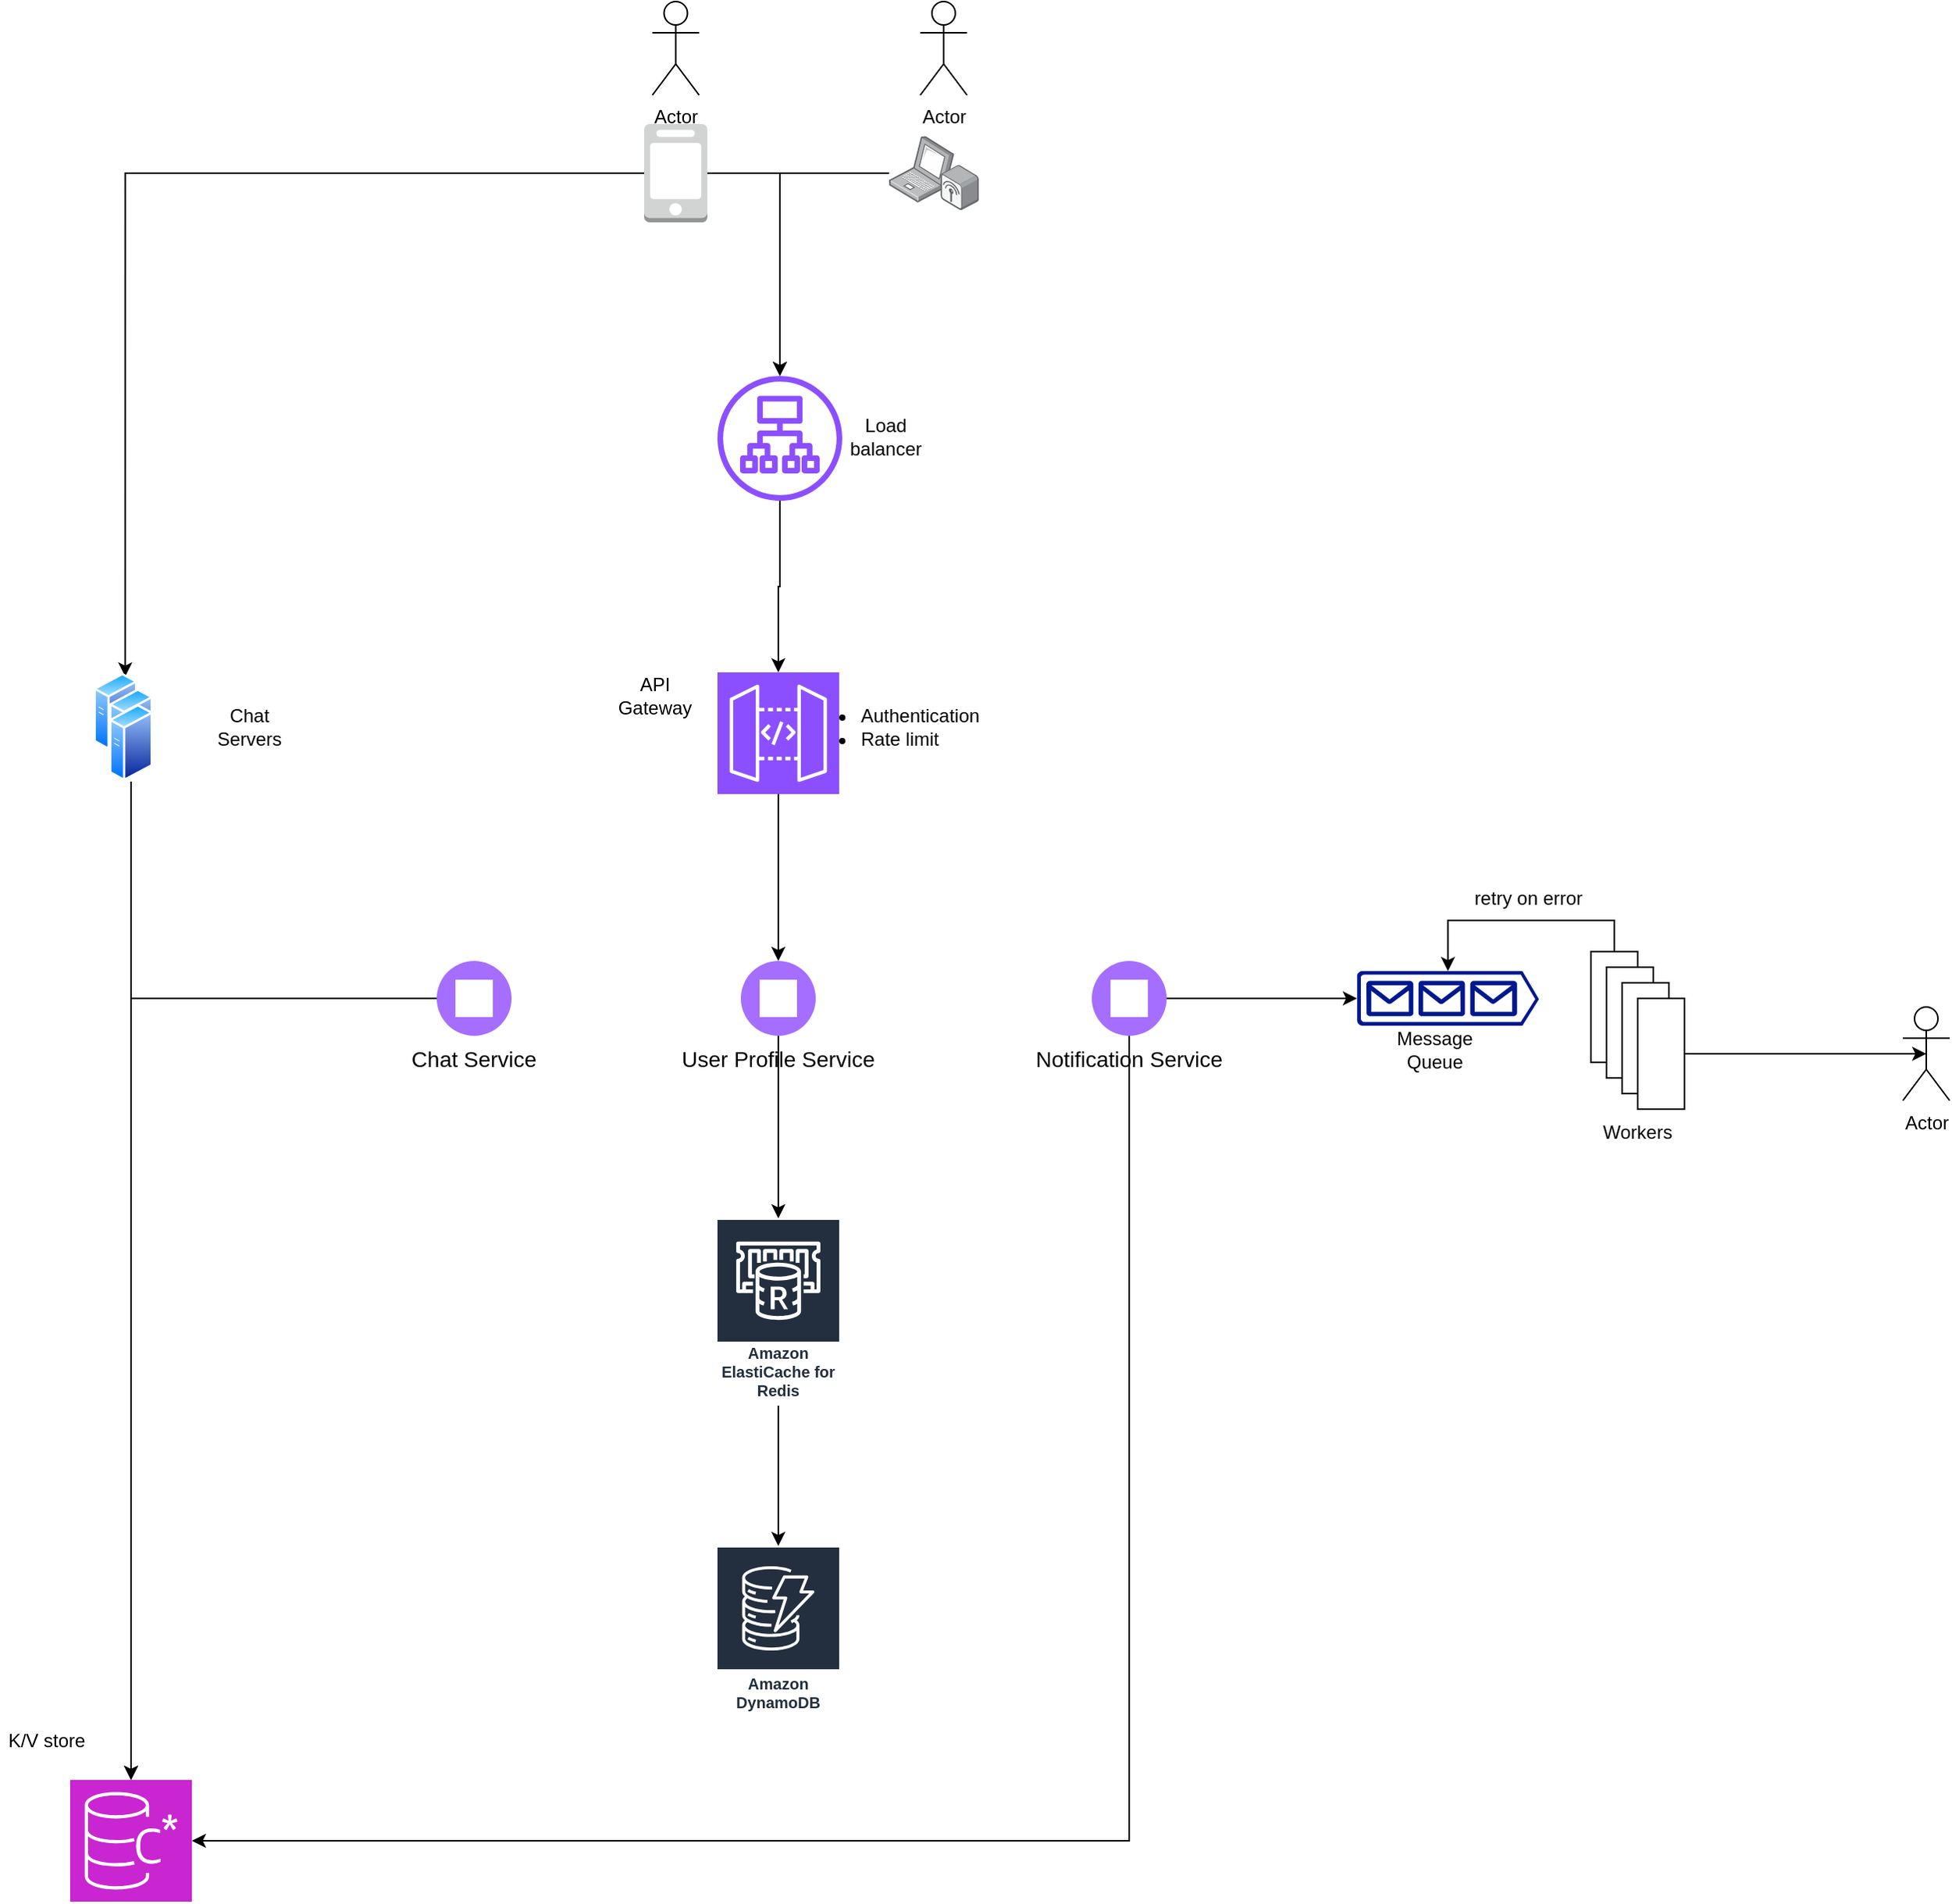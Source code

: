 <mxfile version="26.0.11">
  <diagram name="Page-1" id="en1LEiR0fvR5jbIsNjIZ">
    <mxGraphModel dx="1894" dy="2634" grid="1" gridSize="10" guides="1" tooltips="1" connect="1" arrows="1" fold="1" page="1" pageScale="1" pageWidth="827" pageHeight="1169" math="0" shadow="0">
      <root>
        <mxCell id="0" />
        <mxCell id="1" parent="0" />
        <mxCell id="i59HkVg93IHXKWYagoyJ-1" value="Actor" style="shape=umlActor;verticalLabelPosition=bottom;verticalAlign=top;html=1;outlineConnect=0;" vertex="1" parent="1">
          <mxGeometry x="398.25" y="-30" width="30" height="60" as="geometry" />
        </mxCell>
        <mxCell id="i59HkVg93IHXKWYagoyJ-13" value="" style="edgeStyle=orthogonalEdgeStyle;rounded=0;orthogonalLoop=1;jettySize=auto;html=1;" edge="1" parent="1" source="i59HkVg93IHXKWYagoyJ-2" target="i59HkVg93IHXKWYagoyJ-6">
          <mxGeometry relative="1" as="geometry" />
        </mxCell>
        <mxCell id="i59HkVg93IHXKWYagoyJ-29" value="" style="edgeStyle=orthogonalEdgeStyle;rounded=0;orthogonalLoop=1;jettySize=auto;html=1;entryX=0.75;entryY=0;entryDx=0;entryDy=0;" edge="1" parent="1" source="i59HkVg93IHXKWYagoyJ-2" target="i59HkVg93IHXKWYagoyJ-25">
          <mxGeometry relative="1" as="geometry">
            <mxPoint x="313" y="80" as="targetPoint" />
          </mxGeometry>
        </mxCell>
        <mxCell id="i59HkVg93IHXKWYagoyJ-2" value="" style="outlineConnect=0;dashed=0;verticalLabelPosition=bottom;verticalAlign=top;align=center;html=1;shape=mxgraph.aws3.mobile_client;fillColor=#D2D3D3;gradientColor=none;" vertex="1" parent="1">
          <mxGeometry x="393" y="48.5" width="40.5" height="63" as="geometry" />
        </mxCell>
        <mxCell id="i59HkVg93IHXKWYagoyJ-3" value="Actor" style="shape=umlActor;verticalLabelPosition=bottom;verticalAlign=top;html=1;outlineConnect=0;" vertex="1" parent="1">
          <mxGeometry x="570" y="-30" width="30" height="60" as="geometry" />
        </mxCell>
        <mxCell id="i59HkVg93IHXKWYagoyJ-14" value="" style="edgeStyle=orthogonalEdgeStyle;rounded=0;orthogonalLoop=1;jettySize=auto;html=1;" edge="1" parent="1" source="i59HkVg93IHXKWYagoyJ-5" target="i59HkVg93IHXKWYagoyJ-6">
          <mxGeometry relative="1" as="geometry">
            <mxPoint x="578.8" y="183.7" as="targetPoint" />
            <Array as="points">
              <mxPoint x="480" y="80" />
            </Array>
          </mxGeometry>
        </mxCell>
        <mxCell id="i59HkVg93IHXKWYagoyJ-5" value="" style="image;points=[];aspect=fixed;html=1;align=center;shadow=0;dashed=0;image=img/lib/allied_telesis/wireless/Laptop_Wireless.svg;" vertex="1" parent="1">
          <mxGeometry x="550" y="56.3" width="57.6" height="47.4" as="geometry" />
        </mxCell>
        <mxCell id="i59HkVg93IHXKWYagoyJ-12" value="" style="edgeStyle=orthogonalEdgeStyle;rounded=0;orthogonalLoop=1;jettySize=auto;html=1;entryX=0.5;entryY=0;entryDx=0;entryDy=0;entryPerimeter=0;" edge="1" parent="1" source="i59HkVg93IHXKWYagoyJ-6" target="i59HkVg93IHXKWYagoyJ-8">
          <mxGeometry relative="1" as="geometry" />
        </mxCell>
        <mxCell id="i59HkVg93IHXKWYagoyJ-6" value="" style="sketch=0;outlineConnect=0;fontColor=#232F3E;gradientColor=none;fillColor=#8C4FFF;strokeColor=none;dashed=0;verticalLabelPosition=bottom;verticalAlign=top;align=center;html=1;fontSize=12;fontStyle=0;aspect=fixed;pointerEvents=1;shape=mxgraph.aws4.application_load_balancer;" vertex="1" parent="1">
          <mxGeometry x="440" y="210" width="80" height="80" as="geometry" />
        </mxCell>
        <mxCell id="i59HkVg93IHXKWYagoyJ-7" value="Load balancer" style="text;html=1;align=center;verticalAlign=middle;whiteSpace=wrap;rounded=0;" vertex="1" parent="1">
          <mxGeometry x="518" y="234" width="60" height="30" as="geometry" />
        </mxCell>
        <mxCell id="i59HkVg93IHXKWYagoyJ-18" value="" style="edgeStyle=orthogonalEdgeStyle;rounded=0;orthogonalLoop=1;jettySize=auto;html=1;entryX=0.5;entryY=0;entryDx=0;entryDy=0;" edge="1" parent="1" source="i59HkVg93IHXKWYagoyJ-8" target="i59HkVg93IHXKWYagoyJ-16">
          <mxGeometry relative="1" as="geometry" />
        </mxCell>
        <mxCell id="i59HkVg93IHXKWYagoyJ-8" value="" style="sketch=0;points=[[0,0,0],[0.25,0,0],[0.5,0,0],[0.75,0,0],[1,0,0],[0,1,0],[0.25,1,0],[0.5,1,0],[0.75,1,0],[1,1,0],[0,0.25,0],[0,0.5,0],[0,0.75,0],[1,0.25,0],[1,0.5,0],[1,0.75,0]];outlineConnect=0;fontColor=#232F3E;fillColor=#8C4FFF;strokeColor=#ffffff;dashed=0;verticalLabelPosition=bottom;verticalAlign=top;align=center;html=1;fontSize=12;fontStyle=0;aspect=fixed;shape=mxgraph.aws4.resourceIcon;resIcon=mxgraph.aws4.api_gateway;" vertex="1" parent="1">
          <mxGeometry x="440" y="400" width="78" height="78" as="geometry" />
        </mxCell>
        <mxCell id="i59HkVg93IHXKWYagoyJ-9" value="API Gateway" style="text;html=1;align=center;verticalAlign=middle;whiteSpace=wrap;rounded=0;" vertex="1" parent="1">
          <mxGeometry x="370" y="400" width="60" height="30" as="geometry" />
        </mxCell>
        <mxCell id="i59HkVg93IHXKWYagoyJ-11" value="&lt;ul&gt;&lt;li&gt;Authentication&lt;/li&gt;&lt;li style=&quot;&quot;&gt;Rate limit&lt;/li&gt;&lt;/ul&gt;" style="text;html=1;align=left;verticalAlign=middle;resizable=0;points=[];autosize=1;strokeColor=none;fillColor=none;" vertex="1" parent="1">
          <mxGeometry x="490" y="400" width="140" height="70" as="geometry" />
        </mxCell>
        <mxCell id="i59HkVg93IHXKWYagoyJ-20" value="" style="edgeStyle=orthogonalEdgeStyle;rounded=0;orthogonalLoop=1;jettySize=auto;html=1;" edge="1" parent="1" source="i59HkVg93IHXKWYagoyJ-16" target="i59HkVg93IHXKWYagoyJ-19">
          <mxGeometry relative="1" as="geometry" />
        </mxCell>
        <mxCell id="i59HkVg93IHXKWYagoyJ-16" value="User Profile Service" style="shape=ellipse;fillColor=#A56EFF;aspect=fixed;resizable=0;labelPosition=center;verticalLabelPosition=bottom;align=center;verticalAlign=top;strokeColor=none;fontSize=14;" vertex="1" parent="1">
          <mxGeometry x="455" y="585" width="48" height="48" as="geometry" />
        </mxCell>
        <mxCell id="i59HkVg93IHXKWYagoyJ-17" value="" style="fillColor=#ffffff;strokeColor=none;dashed=0;outlineConnect=0;html=1;labelPosition=center;verticalLabelPosition=bottom;verticalAlign=top;part=1;movable=0;resizable=0;rotatable=0;shape=mxgraph.ibm_cloud.microservices--1" vertex="1" parent="i59HkVg93IHXKWYagoyJ-16">
          <mxGeometry width="24" height="24" relative="1" as="geometry">
            <mxPoint x="12" y="12" as="offset" />
          </mxGeometry>
        </mxCell>
        <mxCell id="i59HkVg93IHXKWYagoyJ-22" value="" style="edgeStyle=orthogonalEdgeStyle;rounded=0;orthogonalLoop=1;jettySize=auto;html=1;" edge="1" parent="1" source="i59HkVg93IHXKWYagoyJ-19" target="i59HkVg93IHXKWYagoyJ-21">
          <mxGeometry relative="1" as="geometry" />
        </mxCell>
        <mxCell id="i59HkVg93IHXKWYagoyJ-19" value="Amazon ElastiCache for Redis" style="sketch=0;outlineConnect=0;fontColor=#232F3E;gradientColor=none;strokeColor=#ffffff;fillColor=#232F3E;dashed=0;verticalLabelPosition=middle;verticalAlign=bottom;align=center;html=1;whiteSpace=wrap;fontSize=10;fontStyle=1;spacing=3;shape=mxgraph.aws4.productIcon;prIcon=mxgraph.aws4.elasticache_for_redis;" vertex="1" parent="1">
          <mxGeometry x="439" y="750" width="80" height="120" as="geometry" />
        </mxCell>
        <mxCell id="i59HkVg93IHXKWYagoyJ-21" value="Amazon DynamoDB" style="sketch=0;outlineConnect=0;fontColor=#232F3E;gradientColor=none;strokeColor=#ffffff;fillColor=#232F3E;dashed=0;verticalLabelPosition=middle;verticalAlign=bottom;align=center;html=1;whiteSpace=wrap;fontSize=10;fontStyle=1;spacing=3;shape=mxgraph.aws4.productIcon;prIcon=mxgraph.aws4.dynamodb;" vertex="1" parent="1">
          <mxGeometry x="439" y="960" width="80" height="110" as="geometry" />
        </mxCell>
        <mxCell id="i59HkVg93IHXKWYagoyJ-32" value="" style="edgeStyle=orthogonalEdgeStyle;rounded=0;orthogonalLoop=1;jettySize=auto;html=1;entryX=0.5;entryY=0;entryDx=0;entryDy=0;entryPerimeter=0;" edge="1" parent="1" source="i59HkVg93IHXKWYagoyJ-23" target="i59HkVg93IHXKWYagoyJ-30">
          <mxGeometry relative="1" as="geometry">
            <mxPoint x="284" y="713" as="targetPoint" />
          </mxGeometry>
        </mxCell>
        <mxCell id="i59HkVg93IHXKWYagoyJ-23" value="Chat Service" style="shape=ellipse;fillColor=#A56EFF;aspect=fixed;resizable=0;labelPosition=center;verticalLabelPosition=bottom;align=center;verticalAlign=top;strokeColor=none;fontSize=14;" vertex="1" parent="1">
          <mxGeometry x="260" y="585" width="48" height="48" as="geometry" />
        </mxCell>
        <mxCell id="i59HkVg93IHXKWYagoyJ-24" value="" style="fillColor=#ffffff;strokeColor=none;dashed=0;outlineConnect=0;html=1;labelPosition=center;verticalLabelPosition=bottom;verticalAlign=top;part=1;movable=0;resizable=0;rotatable=0;shape=mxgraph.ibm_cloud.microservices--1" vertex="1" parent="i59HkVg93IHXKWYagoyJ-23">
          <mxGeometry width="24" height="24" relative="1" as="geometry">
            <mxPoint x="12" y="12" as="offset" />
          </mxGeometry>
        </mxCell>
        <mxCell id="i59HkVg93IHXKWYagoyJ-25" value="" style="image;aspect=fixed;perimeter=ellipsePerimeter;html=1;align=center;shadow=0;dashed=0;spacingTop=3;image=img/lib/active_directory/generic_server.svg;" vertex="1" parent="1">
          <mxGeometry x="40" y="400" width="28.0" height="50" as="geometry" />
        </mxCell>
        <mxCell id="i59HkVg93IHXKWYagoyJ-26" value="" style="image;aspect=fixed;perimeter=ellipsePerimeter;html=1;align=center;shadow=0;dashed=0;spacingTop=3;image=img/lib/active_directory/generic_server.svg;" vertex="1" parent="1">
          <mxGeometry x="50" y="410" width="28.0" height="50" as="geometry" />
        </mxCell>
        <mxCell id="i59HkVg93IHXKWYagoyJ-31" value="" style="edgeStyle=orthogonalEdgeStyle;rounded=0;orthogonalLoop=1;jettySize=auto;html=1;" edge="1" parent="1" source="i59HkVg93IHXKWYagoyJ-27" target="i59HkVg93IHXKWYagoyJ-30">
          <mxGeometry relative="1" as="geometry">
            <mxPoint x="74" y="550" as="targetPoint" />
          </mxGeometry>
        </mxCell>
        <mxCell id="i59HkVg93IHXKWYagoyJ-27" value="" style="image;aspect=fixed;perimeter=ellipsePerimeter;html=1;align=center;shadow=0;dashed=0;spacingTop=3;image=img/lib/active_directory/generic_server.svg;" vertex="1" parent="1">
          <mxGeometry x="50" y="420" width="28.0" height="50" as="geometry" />
        </mxCell>
        <mxCell id="i59HkVg93IHXKWYagoyJ-28" value="Chat Servers" style="text;html=1;align=center;verticalAlign=middle;whiteSpace=wrap;rounded=0;" vertex="1" parent="1">
          <mxGeometry x="110" y="420" width="60" height="30" as="geometry" />
        </mxCell>
        <mxCell id="i59HkVg93IHXKWYagoyJ-30" value="" style="sketch=0;points=[[0,0,0],[0.25,0,0],[0.5,0,0],[0.75,0,0],[1,0,0],[0,1,0],[0.25,1,0],[0.5,1,0],[0.75,1,0],[1,1,0],[0,0.25,0],[0,0.5,0],[0,0.75,0],[1,0.25,0],[1,0.5,0],[1,0.75,0]];outlineConnect=0;fontColor=#232F3E;fillColor=#C925D1;strokeColor=#ffffff;dashed=0;verticalLabelPosition=bottom;verticalAlign=top;align=center;html=1;fontSize=12;fontStyle=0;aspect=fixed;shape=mxgraph.aws4.resourceIcon;resIcon=mxgraph.aws4.managed_apache_cassandra_service;" vertex="1" parent="1">
          <mxGeometry x="25" y="1110" width="78" height="78" as="geometry" />
        </mxCell>
        <mxCell id="i59HkVg93IHXKWYagoyJ-35" value="" style="edgeStyle=orthogonalEdgeStyle;rounded=0;orthogonalLoop=1;jettySize=auto;html=1;entryX=1;entryY=0.5;entryDx=0;entryDy=0;entryPerimeter=0;" edge="1" parent="1" source="i59HkVg93IHXKWYagoyJ-33" target="i59HkVg93IHXKWYagoyJ-30">
          <mxGeometry relative="1" as="geometry">
            <mxPoint x="700" y="1170" as="targetPoint" />
            <Array as="points">
              <mxPoint x="704" y="1149" />
            </Array>
          </mxGeometry>
        </mxCell>
        <mxCell id="i59HkVg93IHXKWYagoyJ-33" value="Notification Service" style="shape=ellipse;fillColor=#A56EFF;aspect=fixed;resizable=0;labelPosition=center;verticalLabelPosition=bottom;align=center;verticalAlign=top;strokeColor=none;fontSize=14;" vertex="1" parent="1">
          <mxGeometry x="680" y="585" width="48" height="48" as="geometry" />
        </mxCell>
        <mxCell id="i59HkVg93IHXKWYagoyJ-34" value="" style="fillColor=#ffffff;strokeColor=none;dashed=0;outlineConnect=0;html=1;labelPosition=center;verticalLabelPosition=bottom;verticalAlign=top;part=1;movable=0;resizable=0;rotatable=0;shape=mxgraph.ibm_cloud.microservices--1" vertex="1" parent="i59HkVg93IHXKWYagoyJ-33">
          <mxGeometry width="24" height="24" relative="1" as="geometry">
            <mxPoint x="12" y="12" as="offset" />
          </mxGeometry>
        </mxCell>
        <mxCell id="i59HkVg93IHXKWYagoyJ-36" value="" style="sketch=0;aspect=fixed;pointerEvents=1;shadow=0;dashed=0;html=1;strokeColor=none;labelPosition=center;verticalLabelPosition=bottom;verticalAlign=top;align=center;fillColor=#00188D;shape=mxgraph.azure.queue_generic" vertex="1" parent="1">
          <mxGeometry x="850" y="591.5" width="116.67" height="35" as="geometry" />
        </mxCell>
        <mxCell id="i59HkVg93IHXKWYagoyJ-37" style="edgeStyle=orthogonalEdgeStyle;rounded=0;orthogonalLoop=1;jettySize=auto;html=1;entryX=0;entryY=0.5;entryDx=0;entryDy=0;entryPerimeter=0;" edge="1" parent="1" source="i59HkVg93IHXKWYagoyJ-33" target="i59HkVg93IHXKWYagoyJ-36">
          <mxGeometry relative="1" as="geometry" />
        </mxCell>
        <mxCell id="i59HkVg93IHXKWYagoyJ-39" value="K/V store" style="text;html=1;align=center;verticalAlign=middle;whiteSpace=wrap;rounded=0;" vertex="1" parent="1">
          <mxGeometry x="-20" y="1070" width="60" height="30" as="geometry" />
        </mxCell>
        <mxCell id="i59HkVg93IHXKWYagoyJ-40" value="Message Queue" style="text;html=1;align=center;verticalAlign=middle;whiteSpace=wrap;rounded=0;" vertex="1" parent="1">
          <mxGeometry x="870" y="626.5" width="60" height="30" as="geometry" />
        </mxCell>
        <mxCell id="i59HkVg93IHXKWYagoyJ-42" value="" style="rounded=0;whiteSpace=wrap;html=1;" vertex="1" parent="1">
          <mxGeometry x="1000" y="579" width="30" height="71" as="geometry" />
        </mxCell>
        <mxCell id="i59HkVg93IHXKWYagoyJ-47" value="" style="edgeStyle=orthogonalEdgeStyle;rounded=0;orthogonalLoop=1;jettySize=auto;html=1;exitX=0.5;exitY=0;exitDx=0;exitDy=0;entryX=0.5;entryY=0;entryDx=0;entryDy=0;entryPerimeter=0;" edge="1" parent="1" source="i59HkVg93IHXKWYagoyJ-42" target="i59HkVg93IHXKWYagoyJ-36">
          <mxGeometry relative="1" as="geometry">
            <mxPoint x="910" y="520" as="targetPoint" />
          </mxGeometry>
        </mxCell>
        <mxCell id="i59HkVg93IHXKWYagoyJ-43" value="" style="rounded=0;whiteSpace=wrap;html=1;" vertex="1" parent="1">
          <mxGeometry x="1010" y="589" width="30" height="71" as="geometry" />
        </mxCell>
        <mxCell id="i59HkVg93IHXKWYagoyJ-44" value="" style="rounded=0;whiteSpace=wrap;html=1;" vertex="1" parent="1">
          <mxGeometry x="1020" y="599" width="30" height="71" as="geometry" />
        </mxCell>
        <mxCell id="i59HkVg93IHXKWYagoyJ-50" value="" style="edgeStyle=orthogonalEdgeStyle;rounded=0;orthogonalLoop=1;jettySize=auto;html=1;entryX=0.5;entryY=0.5;entryDx=0;entryDy=0;entryPerimeter=0;" edge="1" parent="1" source="i59HkVg93IHXKWYagoyJ-45" target="i59HkVg93IHXKWYagoyJ-49">
          <mxGeometry relative="1" as="geometry">
            <mxPoint x="1140" y="644.5" as="targetPoint" />
          </mxGeometry>
        </mxCell>
        <mxCell id="i59HkVg93IHXKWYagoyJ-45" value="" style="rounded=0;whiteSpace=wrap;html=1;" vertex="1" parent="1">
          <mxGeometry x="1030" y="609" width="30" height="71" as="geometry" />
        </mxCell>
        <mxCell id="i59HkVg93IHXKWYagoyJ-46" value="Workers" style="text;html=1;align=center;verticalAlign=middle;whiteSpace=wrap;rounded=0;" vertex="1" parent="1">
          <mxGeometry x="1000" y="680" width="60" height="30" as="geometry" />
        </mxCell>
        <mxCell id="i59HkVg93IHXKWYagoyJ-48" value="retry on error" style="text;html=1;align=center;verticalAlign=middle;whiteSpace=wrap;rounded=0;" vertex="1" parent="1">
          <mxGeometry x="920" y="530" width="80" height="30" as="geometry" />
        </mxCell>
        <mxCell id="i59HkVg93IHXKWYagoyJ-49" value="Actor" style="shape=umlActor;verticalLabelPosition=bottom;verticalAlign=top;html=1;outlineConnect=0;" vertex="1" parent="1">
          <mxGeometry x="1200" y="614.5" width="30" height="60" as="geometry" />
        </mxCell>
      </root>
    </mxGraphModel>
  </diagram>
</mxfile>
